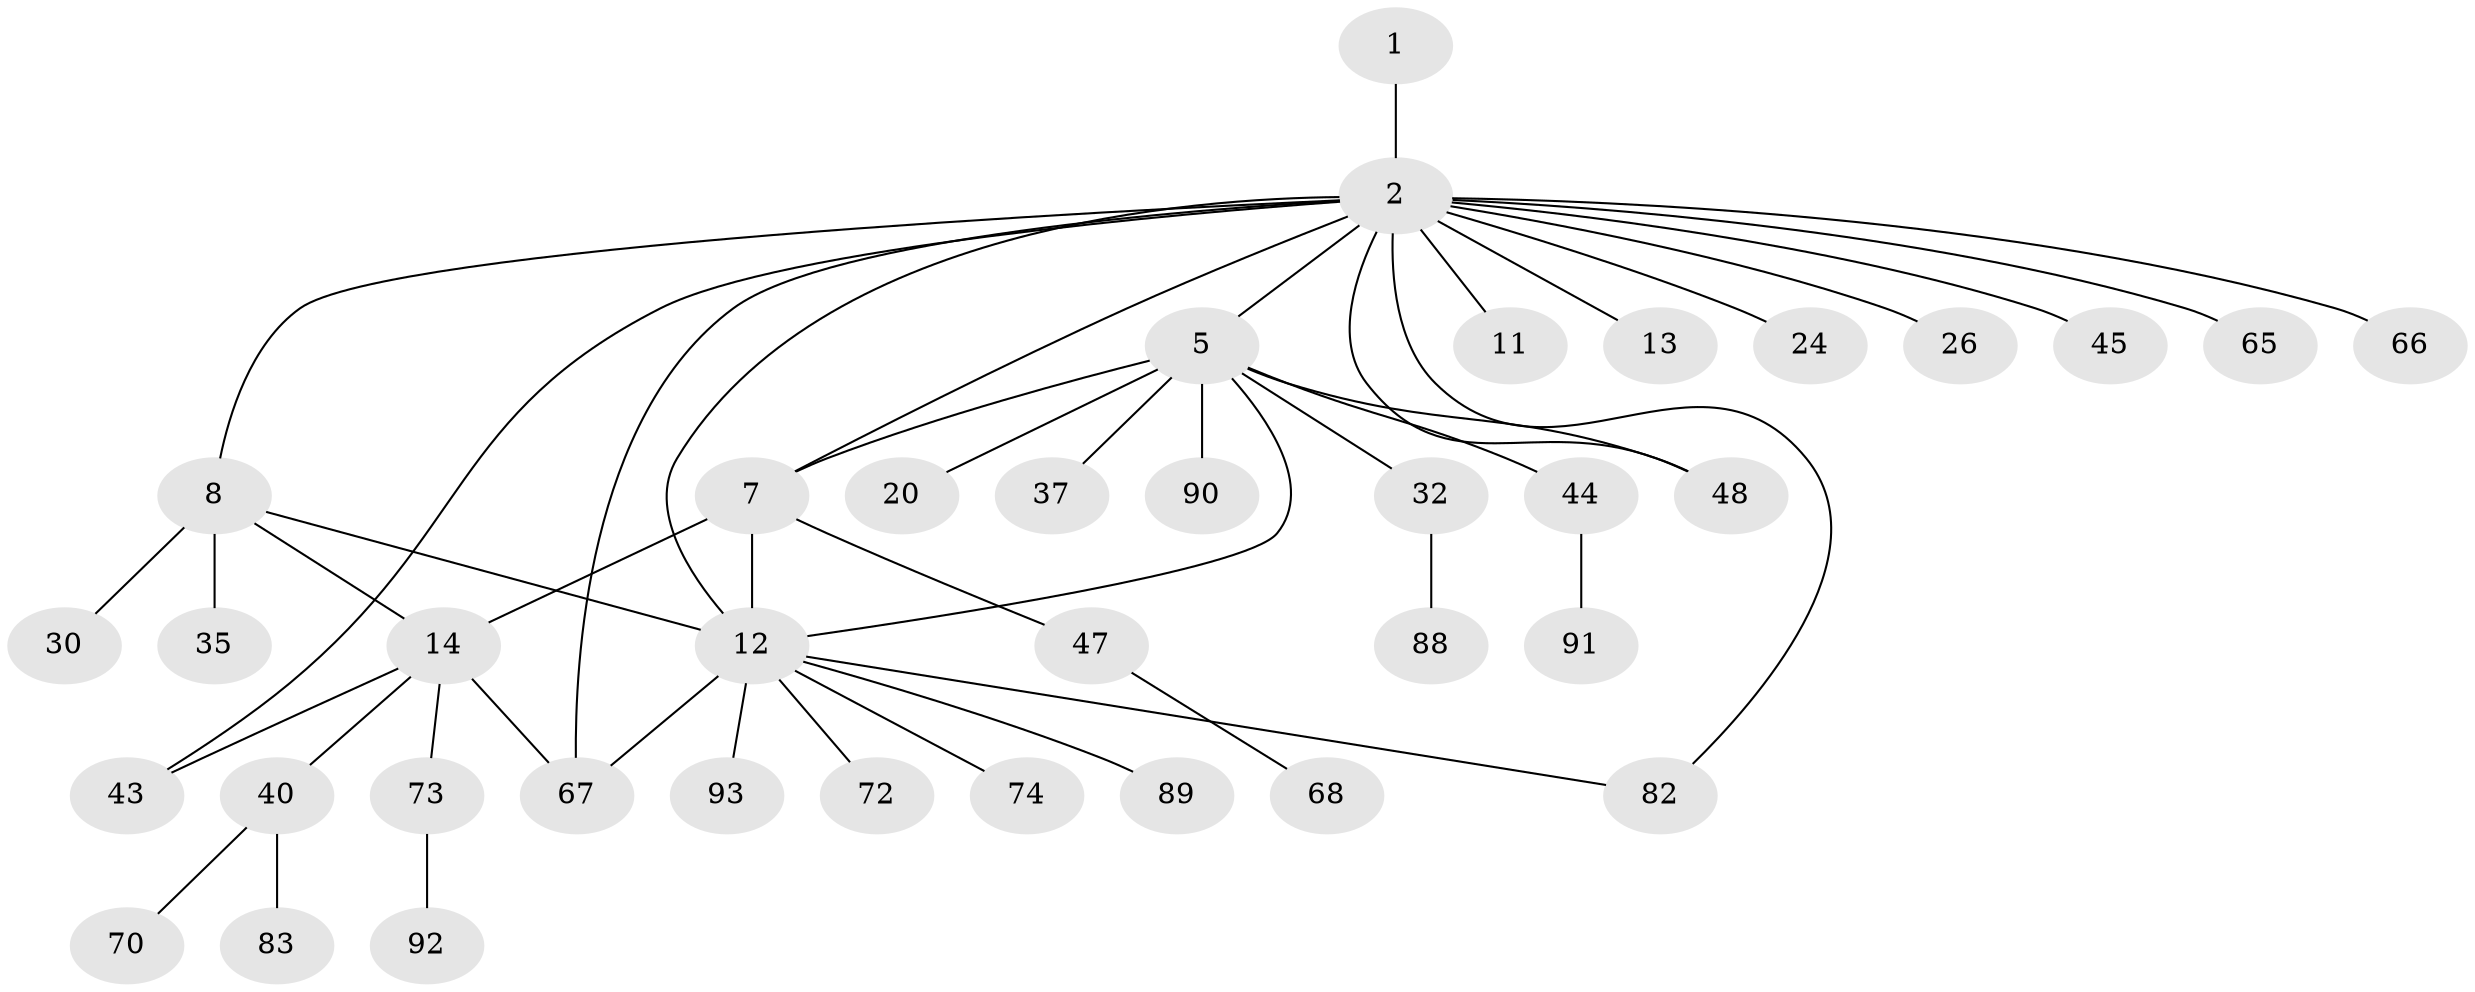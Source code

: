 // original degree distribution, {1: 0.5052631578947369, 9: 0.010526315789473684, 15: 0.021052631578947368, 2: 0.28421052631578947, 10: 0.010526315789473684, 4: 0.05263157894736842, 5: 0.031578947368421054, 3: 0.07368421052631578, 11: 0.010526315789473684}
// Generated by graph-tools (version 1.1) at 2025/18/03/04/25 18:18:18]
// undirected, 38 vertices, 47 edges
graph export_dot {
graph [start="1"]
  node [color=gray90,style=filled];
  1;
  2 [super="+49+46+27+3+4"];
  5 [super="+60+6+16+19+10+81+77+71"];
  7 [super="+9+28"];
  8 [super="+17"];
  11 [super="+94"];
  12 [super="+18+25+41+61+53+59+29+36+23+39"];
  13 [super="+22"];
  14 [super="+62+63+56+42+79+85+86+38"];
  20;
  24 [super="+80"];
  26;
  30 [super="+76"];
  32;
  35;
  37;
  40;
  43;
  44;
  45;
  47;
  48;
  65;
  66;
  67 [super="+87+75"];
  68;
  70;
  72;
  73;
  74;
  82;
  83;
  88;
  89;
  90;
  91;
  92;
  93;
  1 -- 2;
  2 -- 11;
  2 -- 24 [weight=2];
  2 -- 12 [weight=2];
  2 -- 48;
  2 -- 43;
  2 -- 65;
  2 -- 66;
  2 -- 5;
  2 -- 7;
  2 -- 8;
  2 -- 13;
  2 -- 45;
  2 -- 82;
  2 -- 26;
  2 -- 67;
  5 -- 44;
  5 -- 37;
  5 -- 20;
  5 -- 32;
  5 -- 48;
  5 -- 90;
  5 -- 12;
  5 -- 7;
  7 -- 47;
  7 -- 14;
  7 -- 12 [weight=2];
  8 -- 35;
  8 -- 12;
  8 -- 14;
  8 -- 30;
  12 -- 74;
  12 -- 82;
  12 -- 89;
  12 -- 72;
  12 -- 93;
  12 -- 67;
  14 -- 40;
  14 -- 73;
  14 -- 67;
  14 -- 43;
  32 -- 88;
  40 -- 70;
  40 -- 83;
  44 -- 91;
  47 -- 68;
  73 -- 92;
}
